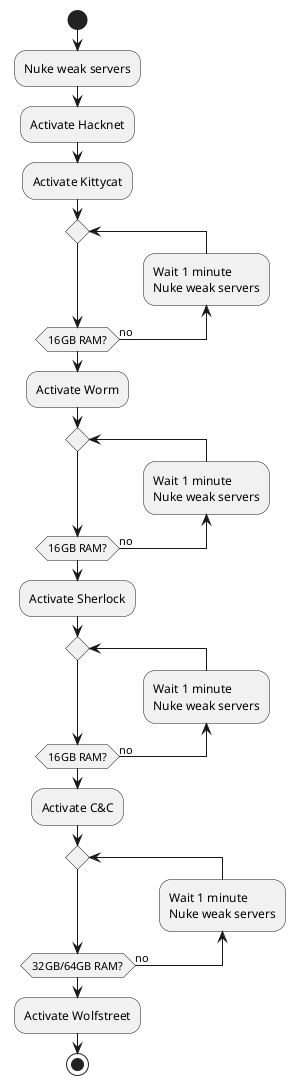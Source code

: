 @startuml
'https://plantuml.com/activity-diagram-beta
start

:Nuke weak servers;
:Activate Hacknet;
:Activate Kittycat;
repeat
    backward:Wait 1 minute\nNuke weak servers;
repeat while (16GB RAM?) is (no)
:Activate Worm;
repeat
    backward:Wait 1 minute\nNuke weak servers;
repeat while (16GB RAM?) is (no)
:Activate Sherlock;
repeat
    backward:Wait 1 minute\nNuke weak servers;
repeat while (16GB RAM?) is (no)
:Activate C&C;
repeat
    backward:Wait 1 minute\nNuke weak servers;
repeat while (32GB/64GB RAM?) is (no)
:Activate Wolfstreet;

stop
@enduml